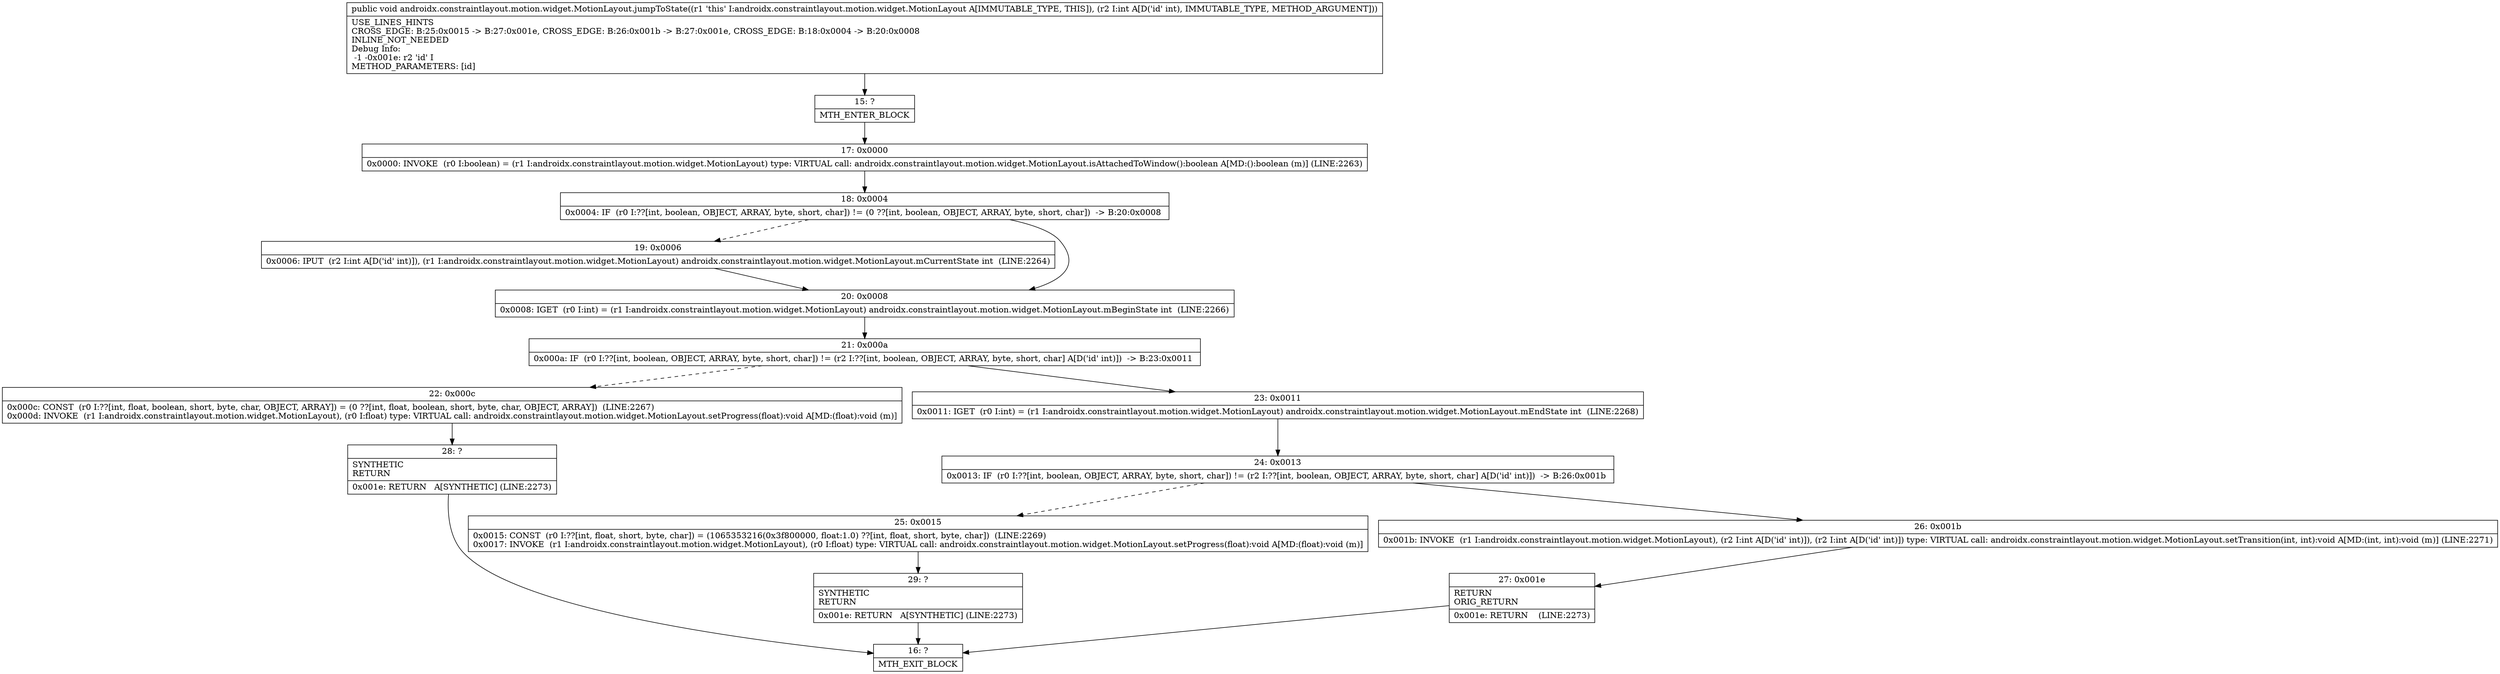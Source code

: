 digraph "CFG forandroidx.constraintlayout.motion.widget.MotionLayout.jumpToState(I)V" {
Node_15 [shape=record,label="{15\:\ ?|MTH_ENTER_BLOCK\l}"];
Node_17 [shape=record,label="{17\:\ 0x0000|0x0000: INVOKE  (r0 I:boolean) = (r1 I:androidx.constraintlayout.motion.widget.MotionLayout) type: VIRTUAL call: androidx.constraintlayout.motion.widget.MotionLayout.isAttachedToWindow():boolean A[MD:():boolean (m)] (LINE:2263)\l}"];
Node_18 [shape=record,label="{18\:\ 0x0004|0x0004: IF  (r0 I:??[int, boolean, OBJECT, ARRAY, byte, short, char]) != (0 ??[int, boolean, OBJECT, ARRAY, byte, short, char])  \-\> B:20:0x0008 \l}"];
Node_19 [shape=record,label="{19\:\ 0x0006|0x0006: IPUT  (r2 I:int A[D('id' int)]), (r1 I:androidx.constraintlayout.motion.widget.MotionLayout) androidx.constraintlayout.motion.widget.MotionLayout.mCurrentState int  (LINE:2264)\l}"];
Node_20 [shape=record,label="{20\:\ 0x0008|0x0008: IGET  (r0 I:int) = (r1 I:androidx.constraintlayout.motion.widget.MotionLayout) androidx.constraintlayout.motion.widget.MotionLayout.mBeginState int  (LINE:2266)\l}"];
Node_21 [shape=record,label="{21\:\ 0x000a|0x000a: IF  (r0 I:??[int, boolean, OBJECT, ARRAY, byte, short, char]) != (r2 I:??[int, boolean, OBJECT, ARRAY, byte, short, char] A[D('id' int)])  \-\> B:23:0x0011 \l}"];
Node_22 [shape=record,label="{22\:\ 0x000c|0x000c: CONST  (r0 I:??[int, float, boolean, short, byte, char, OBJECT, ARRAY]) = (0 ??[int, float, boolean, short, byte, char, OBJECT, ARRAY])  (LINE:2267)\l0x000d: INVOKE  (r1 I:androidx.constraintlayout.motion.widget.MotionLayout), (r0 I:float) type: VIRTUAL call: androidx.constraintlayout.motion.widget.MotionLayout.setProgress(float):void A[MD:(float):void (m)]\l}"];
Node_28 [shape=record,label="{28\:\ ?|SYNTHETIC\lRETURN\l|0x001e: RETURN   A[SYNTHETIC] (LINE:2273)\l}"];
Node_16 [shape=record,label="{16\:\ ?|MTH_EXIT_BLOCK\l}"];
Node_23 [shape=record,label="{23\:\ 0x0011|0x0011: IGET  (r0 I:int) = (r1 I:androidx.constraintlayout.motion.widget.MotionLayout) androidx.constraintlayout.motion.widget.MotionLayout.mEndState int  (LINE:2268)\l}"];
Node_24 [shape=record,label="{24\:\ 0x0013|0x0013: IF  (r0 I:??[int, boolean, OBJECT, ARRAY, byte, short, char]) != (r2 I:??[int, boolean, OBJECT, ARRAY, byte, short, char] A[D('id' int)])  \-\> B:26:0x001b \l}"];
Node_25 [shape=record,label="{25\:\ 0x0015|0x0015: CONST  (r0 I:??[int, float, short, byte, char]) = (1065353216(0x3f800000, float:1.0) ??[int, float, short, byte, char])  (LINE:2269)\l0x0017: INVOKE  (r1 I:androidx.constraintlayout.motion.widget.MotionLayout), (r0 I:float) type: VIRTUAL call: androidx.constraintlayout.motion.widget.MotionLayout.setProgress(float):void A[MD:(float):void (m)]\l}"];
Node_29 [shape=record,label="{29\:\ ?|SYNTHETIC\lRETURN\l|0x001e: RETURN   A[SYNTHETIC] (LINE:2273)\l}"];
Node_26 [shape=record,label="{26\:\ 0x001b|0x001b: INVOKE  (r1 I:androidx.constraintlayout.motion.widget.MotionLayout), (r2 I:int A[D('id' int)]), (r2 I:int A[D('id' int)]) type: VIRTUAL call: androidx.constraintlayout.motion.widget.MotionLayout.setTransition(int, int):void A[MD:(int, int):void (m)] (LINE:2271)\l}"];
Node_27 [shape=record,label="{27\:\ 0x001e|RETURN\lORIG_RETURN\l|0x001e: RETURN    (LINE:2273)\l}"];
MethodNode[shape=record,label="{public void androidx.constraintlayout.motion.widget.MotionLayout.jumpToState((r1 'this' I:androidx.constraintlayout.motion.widget.MotionLayout A[IMMUTABLE_TYPE, THIS]), (r2 I:int A[D('id' int), IMMUTABLE_TYPE, METHOD_ARGUMENT]))  | USE_LINES_HINTS\lCROSS_EDGE: B:25:0x0015 \-\> B:27:0x001e, CROSS_EDGE: B:26:0x001b \-\> B:27:0x001e, CROSS_EDGE: B:18:0x0004 \-\> B:20:0x0008\lINLINE_NOT_NEEDED\lDebug Info:\l  \-1 \-0x001e: r2 'id' I\lMETHOD_PARAMETERS: [id]\l}"];
MethodNode -> Node_15;Node_15 -> Node_17;
Node_17 -> Node_18;
Node_18 -> Node_19[style=dashed];
Node_18 -> Node_20;
Node_19 -> Node_20;
Node_20 -> Node_21;
Node_21 -> Node_22[style=dashed];
Node_21 -> Node_23;
Node_22 -> Node_28;
Node_28 -> Node_16;
Node_23 -> Node_24;
Node_24 -> Node_25[style=dashed];
Node_24 -> Node_26;
Node_25 -> Node_29;
Node_29 -> Node_16;
Node_26 -> Node_27;
Node_27 -> Node_16;
}

